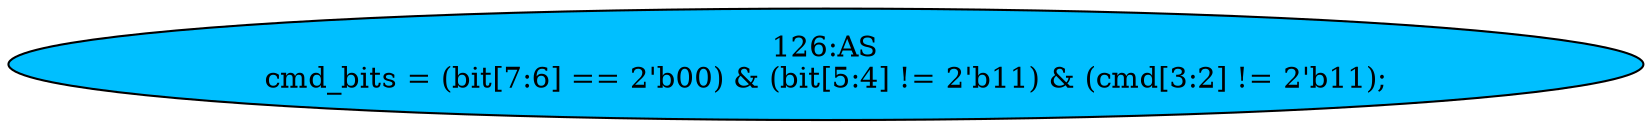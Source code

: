 strict digraph "" {
	node [label="\N"];
	"126:AS"	 [ast="<pyverilog.vparser.ast.Assign object at 0x7f1167bd4790>",
		def_var="['cmd_bits']",
		fillcolor=deepskyblue,
		label="126:AS
cmd_bits = (bit[7:6] == 2'b00) & (bit[5:4] != 2'b11) & (cmd[3:2] != 2'b11);",
		statements="[]",
		style=filled,
		typ=Assign,
		use_var="['bit', 'bit', 'cmd']"];
}
